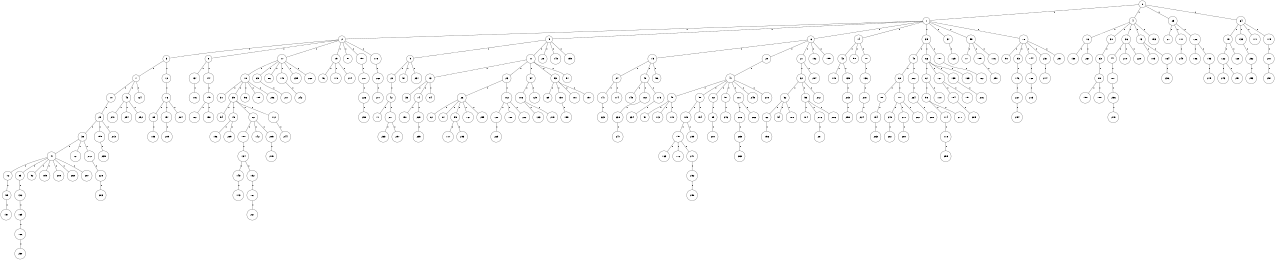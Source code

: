 graph G {
size="8.5,11;"
ratio = "expand;"
fixedsize="true;"
overlap="scale;"
node[shape=circle,width=.12,hight=.12,fontsize=12]
edge[fontsize=12]

0[label=" 0" color=black, pos="1.7818126,2.3972965!"];
1[label=" 1" color=black, pos="0.93353656,0.38994519!"];
2[label=" 2" color=black, pos="0.3586772,1.3439856!"];
3[label=" 3" color=black, pos="0.72356761,2.6908135!"];
4[label=" 4" color=black, pos="2.5789999,1.5891893!"];
5[label=" 5" color=black, pos="1.9340374,2.6546981!"];
6[label=" 6" color=black, pos="2.912597,0.38588246!"];
7[label=" 7" color=black, pos="2.0657206,0.62359874!"];
8[label=" 8" color=black, pos="1.2118816,0.88800679!"];
9[label=" 9" color=black, pos="1.4429672,0.30814855!"];
10[label=" 10" color=black, pos="2.0687456,2.1574616!"];
11[label=" 11" color=black, pos="1.2999077,1.9553483!"];
12[label=" 12" color=black, pos="1.7104699,1.5934685!"];
13[label=" 13" color=black, pos="1.7115321,0.88157818!"];
14[label=" 14" color=black, pos="0.12675516,2.4567814!"];
15[label=" 15" color=black, pos="1.9328643,0.04000894!"];
16[label=" 16" color=black, pos="0.1012754,1.290164!"];
17[label=" 17" color=black, pos="0.2059677,0.34588701!"];
18[label=" 18" color=black, pos="1.2504467,1.0670265!"];
19[label=" 19" color=black, pos="2.3516238,0.42926207!"];
20[label=" 20" color=black, pos="0.56691236,2.706601!"];
21[label=" 21" color=black, pos="0.27089713,2.9025736!"];
22[label=" 22" color=black, pos="1.8556398,2.590128!"];
23[label=" 23" color=black, pos="2.4397352,1.9332499!"];
24[label=" 24" color=black, pos="0.55815271,0.085253188!"];
25[label=" 25" color=black, pos="0.82172658,1.0388337!"];
26[label=" 26" color=black, pos="1.9344888,1.6225278!"];
27[label=" 27" color=black, pos="2.1282351,2.3482064!"];
28[label=" 28" color=black, pos="1.0745204,0.97359187!"];
29[label=" 29" color=black, pos="1.6429865,1.7430698!"];
30[label=" 30" color=black, pos="2.2355204,2.2871304!"];
31[label=" 31" color=black, pos="1.9633349,2.2162662!"];
32[label=" 32" color=black, pos="2.4437943,2.285608!"];
33[label=" 33" color=black, pos="2.7326596,0.3376942!"];
34[label=" 34" color=black, pos="0.43030196,2.9532611!"];
35[label=" 35" color=black, pos="0.012011851,2.2536844!"];
36[label=" 36" color=black, pos="1.3562749,1.4319498!"];
37[label=" 37" color=black, pos="0.10344174,0.49788767!"];
38[label=" 38" color=black, pos="1.5082175,1.0142178!"];
39[label=" 39" color=black, pos="1.0053983,1.99304!"];
40[label=" 40" color=black, pos="2.5320034,2.7147135!"];
41[label=" 41" color=black, pos="1.6030896,1.9318115!"];
42[label=" 42" color=black, pos="1.0126297,0.59192861!"];
43[label=" 43" color=black, pos="2.1865401,1.1111738!"];
44[label=" 44" color=black, pos="2.0728893,1.5420764!"];
45[label=" 45" color=black, pos="1.7181433,2.5152933!"];
46[label=" 46" color=black, pos="1.8249821,2.6979132!"];
47[label=" 47" color=black, pos="2.7599951,1.2795731!"];
48[label=" 48" color=black, pos="1.9696011,1.5566616!"];
49[label=" 49" color=black, pos="0.046694218,1.6060824!"];
50[label=" 50" color=black, pos="0.37354569,2.0839654!"];
51[label=" 51" color=black, pos="1.043624,1.1029009!"];
52[label=" 52" color=black, pos="2.7382628,1.2928445!"];
53[label=" 53" color=black, pos="0.68494137,1.682767!"];
54[label=" 54" color=black, pos="2.3376488,0.34030393!"];
55[label=" 55" color=black, pos="0.071633413,2.3896425!"];
56[label=" 56" color=black, pos="2.6141635,0.61392533!"];
57[label=" 57" color=black, pos="1.4347771,0.72018163!"];
58[label=" 58" color=black, pos="0.41801868,2.3684087!"];
59[label=" 59" color=black, pos="1.9992862,0.57815607!"];
60[label=" 60" color=black, pos="0.1162868,2.1939552!"];
61[label=" 61" color=black, pos="1.6791382,2.3111517!"];
62[label=" 62" color=black, pos="2.2574024,1.114431!"];
63[label=" 63" color=black, pos="0.27133257,0.37027034!"];
64[label=" 64" color=black, pos="0.45037749,1.5463538!"];
65[label=" 65" color=black, pos="1.2042034,1.6934774!"];
66[label=" 66" color=black, pos="0.070682512,1.0838648!"];
67[label=" 67" color=black, pos="1.5331956,0.80751784!"];
68[label=" 68" color=black, pos="0.53302134,2.4507106!"];
69[label=" 69" color=black, pos="1.8781952,0.22894662!"];
70[label=" 70" color=black, pos="0.41331781,2.4646333!"];
71[label=" 71" color=black, pos="1.847451,2.5701465!"];
72[label=" 72" color=black, pos="2.8190994,0.18298313!"];
73[label=" 73" color=black, pos="0.38303578,2.6455248!"];
74[label=" 74" color=black, pos="2.9383467,2.5236871!"];
75[label=" 75" color=black, pos="1.3914104,1.1210247!"];
76[label=" 76" color=black, pos="0.33267793,0.13659129!"];
77[label=" 77" color=black, pos="2.3335975,1.3464707!"];
78[label=" 78" color=black, pos="2.7089155,1.4315657!"];
79[label=" 79" color=black, pos="2.6460077,2.854195!"];
80[label=" 80" color=black, pos="2.1182125,2.4884098!"];
81[label=" 81" color=black, pos="2.9136387,0.95496655!"];
82[label=" 82" color=black, pos="0.86332416,2.3235276!"];
83[label=" 83" color=black, pos="1.8098585,0.17916623!"];
84[label=" 84" color=black, pos="0.016287596,2.3534095!"];
85[label=" 85" color=black, pos="1.6812954,0.096800386!"];
86[label=" 86" color=black, pos="2.5109843,0.94657742!"];
87[label=" 87" color=black, pos="2.5300782,2.6220991!"];
88[label=" 88" color=black, pos="1.8379506,1.1495389!"];
89[label=" 89" color=black, pos="2.2444435,0.60357462!"];
90[label=" 90" color=black, pos="2.5831591,2.3625022!"];
91[label=" 91" color=black, pos="1.3716546,1.535554!"];
92[label=" 92" color=black, pos="0.85742596,1.7378273!"];
93[label=" 93" color=black, pos="1.5888438,1.9289323!"];
94[label=" 94" color=black, pos="0.36299373,2.25682!"];
95[label=" 95" color=black, pos="1.6762822,2.5413626!"];
96[label=" 96" color=black, pos="2.9894281,1.265822!"];
97[label=" 97" color=black, pos="0.79540706,1.3416393!"];
98[label=" 98" color=black, pos="1.7964989,0.77158373!"];
99[label=" 99" color=black, pos="1.2458099,2.5560956!"];
100[label=" 100" color=black, pos="2.1961013,1.6419573!"];
101[label=" 101" color=black, pos="0.12855058,2.8847731!"];
102[label=" 102" color=black, pos="1.4463993,0.38461626!"];
103[label=" 103" color=black, pos="2.0205123,1.6369142!"];
104[label=" 104" color=black, pos="1.6168805,1.2438119!"];
105[label=" 105" color=black, pos="1.7721328,1.7908537!"];
106[label=" 106" color=black, pos="1.2895926,0.73678509!"];
107[label=" 107" color=black, pos="1.8695751,2.6386384!"];
108[label=" 108" color=black, pos="0.58680365,2.8506214!"];
109[label=" 109" color=black, pos="0.85148525,0.20689854!"];
110[label=" 110" color=black, pos="2.8769876,2.4205661!"];
111[label=" 111" color=black, pos="0.5174937,2.9074402!"];
112[label=" 112" color=black, pos="1.9602165,2.5466617!"];
113[label=" 113" color=black, pos="1.7367033,0.30098088!"];
114[label=" 114" color=black, pos="1.8999528,2.5616984!"];
115[label=" 115" color=black, pos="0.33064669,1.8352043!"];
116[label=" 116" color=black, pos="2.4809325,2.6328046!"];
117[label=" 117" color=black, pos="1.4212202,2.6303023!"];
118[label=" 118" color=black, pos="0.43121791,1.1957077!"];
119[label=" 119" color=black, pos="2.1083487,0.083085775!"];
120[label=" 120" color=black, pos="2.2544001,0.80091438!"];
121[label=" 121" color=black, pos="2.9672628,0.017399221!"];
122[label=" 122" color=black, pos="2.1396612,0.6367435!"];
123[label=" 123" color=black, pos="2.7794345,1.3877583!"];
124[label=" 124" color=black, pos="2.1577735,2.5927848!"];
125[label=" 125" color=black, pos="1.8602659,0.87720154!"];
126[label=" 126" color=black, pos="0.27395549,0.24019547!"];
127[label=" 127" color=black, pos="2.1760572,2.4508693!"];
128[label=" 128" color=black, pos="1.9530287,0.4215606!"];
129[label=" 129" color=black, pos="2.3536789,0.78750716!"];
130[label=" 130" color=black, pos="0.018057473,1.9636481!"];
131[label=" 131" color=black, pos="1.8961984,0.057858955!"];
132[label=" 132" color=black, pos="2.3719692,2.6329656!"];
133[label=" 133" color=black, pos="2.8737308,0.52371897!"];
134[label=" 134" color=black, pos="2.5830764,1.5299905!"];
135[label=" 135" color=black, pos="1.0871957,2.1895909!"];
136[label=" 136" color=black, pos="2.2326434,0.96051595!"];
137[label=" 137" color=black, pos="1.0501114,1.0796625!"];
138[label=" 138" color=black, pos="0.17227376,0.86566078!"];
139[label=" 139" color=black, pos="1.394717,2.1224441!"];
140[label=" 140" color=black, pos="2.5741634,2.9989213!"];
141[label=" 141" color=black, pos="2.2655769,2.5955805!"];
142[label=" 142" color=black, pos="1.2865547,2.607787!"];
143[label=" 143" color=black, pos="1.1064308,0.41397476!"];
144[label=" 144" color=black, pos="1.4085295,1.9253966!"];
145[label=" 145" color=black, pos="0.12251381,0.52680964!"];
146[label=" 146" color=black, pos="0.048369769,2.3632598!"];
147[label=" 147" color=black, pos="0.31599016,0.20977287!"];
148[label=" 148" color=black, pos="2.2411137,0.33804786!"];
149[label=" 149" color=black, pos="1.7313344,2.3553439!"];
150[label=" 150" color=black, pos="0.059199415,1.3916394!"];
151[label=" 151" color=black, pos="2.7605089,1.5047044!"];
152[label=" 152" color=black, pos="0.18010484,1.6276792!"];
153[label=" 153" color=black, pos="0.43516014,0.59740621!"];
154[label=" 154" color=black, pos="1.5469592,0.92661664!"];
155[label=" 155" color=black, pos="1.4463699,0.753103!"];
156[label=" 156" color=black, pos="0.34508364,0.1941741!"];
157[label=" 157" color=black, pos="2.0247793,0.094307016!"];
158[label=" 158" color=black, pos="0.51264897,0.24960887!"];
159[label=" 159" color=black, pos="2.2915605,1.4421962!"];
160[label=" 160" color=black, pos="2.1844143,0.77428401!"];
161[label=" 161" color=black, pos="2.2243641,0.1031043!"];
162[label=" 162" color=black, pos="0.33235619,1.6342728!"];
163[label=" 163" color=black, pos="0.16611046,1.4662096!"];
164[label=" 164" color=black, pos="0.47852661,0.58761209!"];
165[label=" 165" color=black, pos="0.20990173,1.5872846!"];
166[label=" 166" color=black, pos="1.1678655,1.9957085!"];
167[label=" 167" color=black, pos="2.5912067,2.9310914!"];
168[label=" 168" color=black, pos="0.50778009,1.3951953!"];
169[label=" 169" color=black, pos="0.077065609,1.5034676!"];
170[label=" 170" color=black, pos="1.5280206,1.1881479!"];
171[label=" 171" color=black, pos="2.5251161,0.20532514!"];
172[label=" 172" color=black, pos="2.3147412,2.5069486!"];
173[label=" 173" color=black, pos="2.4748563,2.2471936!"];
174[label=" 174" color=black, pos="1.9311266,1.1021479!"];
175[label=" 175" color=black, pos="2.6808069,0.29795419!"];
176[label=" 176" color=black, pos="2.7386147,2.9207312!"];
177[label=" 177" color=black, pos="1.1914492,0.22510207!"];
178[label=" 178" color=black, pos="2.5619392,1.4136008!"];
179[label=" 179" color=black, pos="0.067607397,0.09069796!"];
180[label=" 180" color=black, pos="0.4118632,0.90699144!"];
181[label=" 181" color=black, pos="2.6918797,1.5294414!"];
182[label=" 182" color=black, pos="2.3970872,2.1453395!"];
183[label=" 183" color=black, pos="2.6648285,1.266481!"];
184[label=" 184" color=black, pos="1.1364432,0.21912344!"];
185[label=" 185" color=black, pos="2.611411,2.0473622!"];
186[label=" 186" color=black, pos="1.8574754,1.2604054!"];
187[label=" 187" color=black, pos="2.079889,2.3074314!"];
188[label=" 188" color=black, pos="0.94874993,0.37847169!"];
189[label=" 189" color=black, pos="1.3686079,2.2636358!"];
190[label=" 190" color=black, pos="0.53950233,0.84358909!"];
191[label=" 191" color=black, pos="1.852269,1.607774!"];
192[label=" 192" color=black, pos="2.2972823,1.3166046!"];
193[label=" 193" color=black, pos="1.271123,2.0820435!"];
194[label=" 194" color=black, pos="2.8249297,1.0536812!"];
195[label=" 195" color=black, pos="0.69355235,2.3965708!"];
196[label=" 196" color=black, pos="1.5755355,2.2829319!"];
197[label=" 197" color=black, pos="2.6829556,2.7098384!"];
198[label=" 198" color=black, pos="2.955543,2.4267888!"];
199[label=" 199" color=black, pos="1.6634976,0.79652413!"];
200[label=" 200" color=black, pos="2.8614603,1.8694732!"];
201[label=" 201" color=black, pos="1.4770954,0.26118161!"];
202[label=" 202" color=black, pos="1.2939657,0.20684383!"];
203[label=" 203" color=black, pos="0.67597546,0.62982031!"];
204[label=" 204" color=black, pos="0.37845719,1.1956542!"];
205[label=" 205" color=black, pos="0.4593199,1.2838707!"];
206[label=" 206" color=black, pos="0.45892004,0.22267486!"];
207[label=" 207" color=black, pos="1.7452223,0.083197462!"];
208[label=" 208" color=black, pos="1.1323277,1.7392658!"];
209[label=" 209" color=black, pos="2.9041874,0.91144828!"];
210[label=" 210" color=black, pos="2.3153102,2.1856711!"];
211[label=" 211" color=black, pos="1.7217068,1.2427966!"];
212[label=" 212" color=black, pos="0.72824364,1.1615767!"];
213[label=" 213" color=black, pos="0.34394344,0.60242643!"];
214[label=" 214" color=black, pos="0.15610696,1.9252811!"];
215[label=" 215" color=black, pos="2.8443003,0.50801181!"];
216[label=" 216" color=black, pos="2.9611492,0.58605111!"];
217[label=" 217" color=black, pos="2.247725,2.0634897!"];
218[label=" 218" color=black, pos="0.6157915,0.55432088!"];
219[label=" 219" color=black, pos="2.0646523,2.4376622!"];
220[label=" 220" color=black, pos="0.23556833,2.9804595!"];
221[label=" 221" color=black, pos="0.044686465,1.3823753!"];
222[label=" 222" color=black, pos="1.4079872,1.1021227!"];
223[label=" 223" color=black, pos="2.3161349,0.22891549!"];
224[label=" 224" color=black, pos="2.8574121,1.1426207!"];
225[label=" 225" color=black, pos="2.312466,1.6681722!"];
226[label=" 226" color=black, pos="0.45527127,2.2657558!"];
227[label=" 227" color=black, pos="0.019610615,0.31281953!"];
228[label=" 228" color=black, pos="0.30265702,1.8346907!"];
229[label=" 229" color=black, pos="1.8761649,2.5481369!"];
230[label=" 230" color=black, pos="2.5247223,1.5364397!"];
231[label=" 231" color=black, pos="0.26039409,2.1181412!"];
232[label=" 232" color=black, pos="0.58032176,0.22294322!"];
233[label=" 233" color=black, pos="0.46687233,2.8210452!"];
234[label=" 234" color=black, pos="0.11360858,1.4420672!"];
235[label=" 235" color=black, pos="1.790219,0.38839815!"];
236[label=" 236" color=black, pos="2.0481657,2.4402195!"];
237[label=" 237" color=black, pos="0.44015485,1.2084829!"];
238[label=" 238" color=black, pos="0.63861603,0.80573431!"];
239[label=" 239" color=black, pos="2.5102777,0.016816292!"];
240[label=" 240" color=black, pos="0.18463746,2.9833872!"];
241[label=" 241" color=black, pos="1.130875,2.5736534!"];
242[label=" 242" color=black, pos="2.8912334,2.3777028!"];
243[label=" 243" color=black, pos="1.7706073,2.7743285!"];
244[label=" 244" color=black, pos="2.9891898,0.74310374!"];
245[label=" 245" color=black, pos="2.2029044,1.3942218!"];
246[label=" 246" color=black, pos="0.69650914,0.74053056!"];
247[label=" 247" color=black, pos="2.1238316,0.29738628!"];
248[label=" 248" color=black, pos="2.9971064,1.9599789!"];
249[label=" 249" color=black, pos="0.085205882,2.3724649!"];
250[label=" 250" color=black, pos="0.54935284,1.6578917!"];
251[label=" 251" color=black, pos="1.5162685,2.1387332!"];
252[label=" 252" color=black, pos="1.6467682,1.9348029!"];
253[label=" 253" color=black, pos="2.8334235,2.691193!"];
254[label=" 254" color=black, pos="1.5289808,2.7367195!"];
255[label=" 255" color=black, pos="2.1890704,2.9612814!"];
256[label=" 256" color=black, pos="2.3148793,0.31415812!"];
257[label=" 257" color=black, pos="1.4548925,1.3765244!"];
258[label=" 258" color=black, pos="1.4367906,0.32420552!"];
259[label=" 259" color=black, pos="0.46663633,1.4585175!"];
260[label=" 260" color=black, pos="0.34477565,1.9630771!"];
261[label=" 261" color=black, pos="1.7223451,2.7081319!"];
262[label=" 262" color=black, pos="2.0859936,0.9041382!"];
263[label=" 263" color=black, pos="1.4789572,2.4612408!"];
264[label=" 264" color=black, pos="0.78667992,0.19392159!"];
265[label=" 265" color=black, pos="1.462022,0.24581784!"];
266[label=" 266" color=black, pos="0.60486218,0.85187181!"];
267[label=" 267" color=black, pos="2.0329621,1.184903!"];
268[label=" 268" color=black, pos="1.7037097,2.5559369!"];
269[label=" 269" color=black, pos="1.8022501,1.6773806!"];
270[label=" 270" color=black, pos="0.70892015,2.1633078!"];
271[label=" 271" color=black, pos="1.4469385,1.9817138!"];
272[label=" 272" color=black, pos="0.39994761,0.47519085!"];
273[label=" 273" color=black, pos="2.7460814,2.7607822!"];
274[label=" 274" color=black, pos="0.29103206,2.4224421!"];
275[label=" 275" color=black, pos="0.92304332,2.7017319!"];
276[label=" 276" color=black, pos="0.75532512,2.0528078!"];
277[label=" 277" color=black, pos="0.52173754,0.44581897!"];
278[label=" 278" color=black, pos="0.31170723,0.41853502!"];
279[label=" 279" color=black, pos="0.23367541,0.99226407!"];
280[label=" 280" color=black, pos="1.5758841,0.49559261!"];
281[label=" 281" color=black, pos="0.18846362,2.6729091!"];
282[label=" 282" color=black, pos="2.8690288,0.80348981!"];
283[label=" 283" color=black, pos="2.7026963,1.4188252!"];
284[label=" 284" color=black, pos="2.7628904,2.0155966!"];
285[label=" 285" color=black, pos="0.20182137,1.5152857!"];
286[label=" 286" color=black, pos="0.070542362,2.2721743!"];
287[label=" 287" color=black, pos="1.3340695,1.9378408!"];
288[label=" 288" color=black, pos="1.7318933,1.2319191!"];
289[label=" 289" color=black, pos="1.6898082,2.3998526!"];
290[label=" 290" color=black, pos="0.00017943606,0.35090923!"];
291[label=" 291" color=black, pos="0.70856405,2.1608971!"];
292[label=" 292" color=black, pos="2.2413674,0.75608244!"];
293[label=" 293" color=black, pos="0.63790931,1.9567173!"];
294[label=" 294" color=black, pos="1.2051888,2.0126694!"];
295[label=" 295" color=black, pos="0.49332997,0.44921183!"];
296[label=" 296" color=black, pos="1.3839436,1.1455802!"];
297[label=" 297" color=black, pos="0.58595922,2.6325889!"];
298[label=" 298" color=black, pos="0.74877512,0.28901436!"];
299[label=" 299" color=black, pos="0.75323255,1.9287936!"];
0--1[label="1"]
0--4[label="1"]
0--25[label="1"]
0--64[label="1"]
1--2[label="1"]
1--5[label="1"]
1--6[label="1"]
1--14[label="1"]
1--35[label="1"]
1--37[label="1"]
1--59[label="1"]
1--78[label="1"]
2--3[label="1"]
2--8[label="1"]
2--17[label="1"]
2--19[label="1"]
2--81[label="1"]
2--150[label="1"]
2--178[label="1"]
3--7[label="1"]
3--12[label="1"]
4--16[label="1"]
4--30[label="1"]
4--36[label="1"]
4--73[label="1"]
4--153[label="1"]
5--9[label="1"]
5--11[label="1"]
5--28[label="1"]
5--148[label="1"]
5--159[label="1"]
6--15[label="1"]
6--20[label="1"]
6--21[label="1"]
6--192[label="1"]
6--195[label="1"]
7--10[label="1"]
7--45[label="1"]
7--124[label="1"]
8--137[label="1"]
8--147[label="1"]
9--22[label="1"]
9--57[label="1"]
9--237[label="1"]
10--29[label="1"]
11--13[label="1"]
11--23[label="1"]
11--34[label="1"]
11--53[label="1"]
11--97[label="1"]
12--76[label="1"]
13--33[label="1"]
13--74[label="1"]
13--84[label="1"]
14--43[label="1"]
14--58[label="1"]
14--70[label="1"]
15--24[label="1"]
15--48[label="1"]
15--56[label="1"]
16--138[label="1"]
16--267[label="1"]
17--18[label="1"]
17--65[label="1"]
17--86[label="1"]
17--140[label="1"]
17--235[label="1"]
17--260[label="1"]
18--31[label="1"]
18--39[label="1"]
18--96[label="1"]
18--189[label="1"]
18--296[label="1"]
19--46[label="1"]
19--170[label="1"]
19--214[label="1"]
20--41[label="1"]
21--32[label="1"]
21--284[label="1"]
22--42[label="1"]
23--26[label="1"]
23--102[label="1"]
24--141[label="1"]
24--174[label="1"]
25--27[label="1"]
25--111[label="1"]
25--126[label="1"]
26--61[label="1"]
26--87[label="1"]
26--95[label="1"]
26--167[label="1"]
26--295[label="1"]
29--38[label="1"]
29--155[label="1"]
29--273[label="1"]
30--63[label="1"]
32--52[label="1"]
32--55[label="1"]
32--272[label="1"]
34--106[label="1"]
34--129[label="1"]
35--40[label="1"]
35--66[label="1"]
35--107[label="1"]
36--44[label="1"]
36--210[label="1"]
36--220[label="1"]
37--125[label="1"]
38--47[label="1"]
38--121[label="1"]
38--212[label="1"]
39--54[label="1"]
39--75[label="1"]
39--82[label="1"]
39--112[label="1"]
40--68[label="1"]
40--202[label="1"]
41--49[label="1"]
41--50[label="1"]
41--60[label="1"]
41--91[label="1"]
41--101[label="1"]
41--245[label="1"]
41--278[label="1"]
42--71[label="1"]
42--211[label="1"]
43--115[label="1"]
43--135[label="1"]
44--187[label="1"]
45--240[label="1"]
45--254[label="1"]
45--292[label="1"]
47--72[label="1"]
47--83[label="1"]
47--92[label="1"]
47--185[label="1"]
47--208[label="1"]
47--268[label="1"]
47--287[label="1"]
48--145[label="1"]
48--160[label="1"]
48--175[label="1"]
49--51[label="1"]
49--113[label="1"]
49--119[label="1"]
50--105[label="1"]
50--154[label="1"]
52--62[label="1"]
52--94[label="1"]
52--108[label="1"]
53--69[label="1"]
53--130[label="1"]
53--181[label="1"]
53--197[label="1"]
55--104[label="1"]
55--276[label="1"]
55--286[label="1"]
59--77[label="1"]
59--109[label="1"]
59--116[label="1"]
60--85[label="1"]
62--156[label="1"]
63--88[label="1"]
64--79[label="1"]
64--133[label="1"]
64--171[label="1"]
64--179[label="1"]
65--217[label="1"]
66--67[label="1"]
66--127[label="1"]
66--139[label="1"]
66--169[label="1"]
67--98[label="1"]
67--110[label="1"]
68--80[label="1"]
68--177[label="1"]
70--136[label="1"]
72--99[label="1"]
73--103[label="1"]
73--164[label="1"]
74--190[label="1"]
74--229[label="1"]
75--196[label="1"]
75--289[label="1"]
76--89[label="1"]
76--157[label="1"]
76--204[label="1"]
78--90[label="1"]
78--93[label="1"]
78--144[label="1"]
78--231[label="1"]
78--291[label="1"]
79--122[label="1"]
79--128[label="1"]
80--194[label="1"]
82--100[label="1"]
82--142[label="1"]
82--205[label="1"]
83--132[label="1"]
85--200[label="1"]
88--158[label="1"]
88--188[label="1"]
89--183[label="1"]
91--246[label="1"]
93--146[label="1"]
95--117[label="1"]
95--293[label="1"]
98--114[label="1"]
98--271[label="1"]
99--131[label="1"]
100--134[label="1"]
101--206[label="1"]
101--266[label="1"]
102--120[label="1"]
102--180[label="1"]
102--222[label="1"]
105--151[label="1"]
105--299[label="1"]
106--123[label="1"]
106--219[label="1"]
107--162[label="1"]
109--250[label="1"]
111--249[label="1"]
112--244[label="1"]
114--118[label="1"]
118--259[label="1"]
120--225[label="1"]
122--243[label="1"]
122--251[label="1"]
126--186[label="1"]
126--193[label="1"]
127--184[label="1"]
127--191[label="1"]
130--199[label="1"]
132--165[label="1"]
133--232[label="1"]
134--143[label="1"]
134--152[label="1"]
135--203[label="1"]
136--218[label="1"]
137--176[label="1"]
139--216[label="1"]
140--242[label="1"]
141--223[label="1"]
143--173[label="1"]
144--168[label="1"]
146--227[label="1"]
147--149[label="1"]
149--182[label="1"]
149--198[label="1"]
150--207[label="1"]
151--163[label="1"]
151--172[label="1"]
151--241[label="1"]
152--161[label="1"]
155--239[label="1"]
157--209[label="1"]
160--238[label="1"]
161--221[label="1"]
164--236[label="1"]
165--166[label="1"]
166--230[label="1"]
168--213[label="1"]
175--234[label="1"]
177--248[label="1"]
177--270[label="1"]
177--282[label="1"]
178--262[label="1"]
179--201[label="1"]
184--285[label="1"]
187--256[label="1"]
193--275[label="1"]
194--263[label="1"]
201--257[label="1"]
202--264[label="1"]
203--258[label="1"]
205--215[label="1"]
206--265[label="1"]
207--226[label="1"]
211--233[label="1"]
211--297[label="1"]
212--228[label="1"]
218--224[label="1"]
226--298[label="1"]
227--294[label="1"]
228--283[label="1"]
229--255[label="1"]
231--274[label="1"]
232--253[label="1"]
238--247[label="1"]
241--252[label="1"]
248--261[label="1"]
252--290[label="1"]
256--279[label="1"]
262--277[label="1"]
264--288[label="1"]
265--269[label="1"]
270--280[label="1"]
276--281[label="1"]

}
